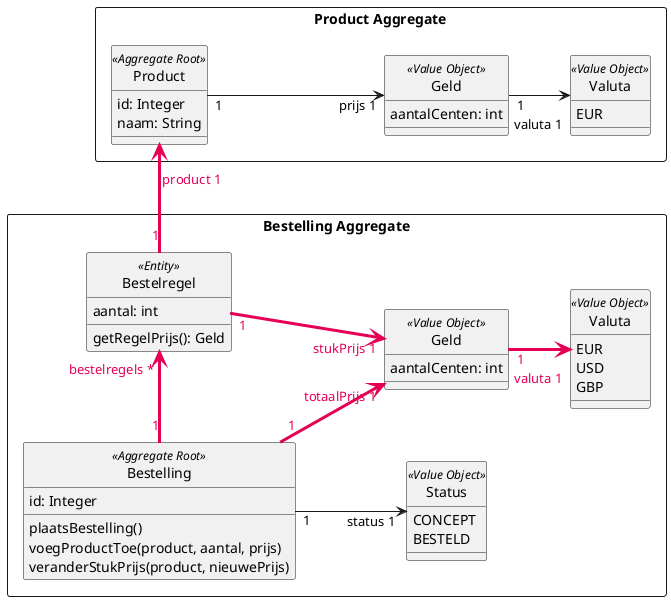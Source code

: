 @startuml
!define han_red e50056



hide circle

left to right direction
'skinparam linetype ortho
'skinparam linetype polyline

rectangle "Bestelling Aggregate" {

    class Bestelling <<Aggregate Root>> {
        id: Integer
        plaatsBestelling()
        voegProductToe(product, aantal, prijs)
        veranderStukPrijs(product, nieuwePrijs)
    }

    class Bestelregel <<Entity>> {
        aantal: int
        getRegelPrijs(): Geld
    }

    class Status <<Value Object>> {
        CONCEPT
        BESTELD
    }

    class "Geld" as g1 <<Value Object>>{
        aantalCenten: int
    }

    class "Valuta" as v1 <<Value Object>>{
        EUR
        USD
        GBP
    }
}

rectangle "Product Aggregate" {
    class Product <<Aggregate Root>> {
      id: Integer
      naam: String
    }

    class "Geld" as g2 <<Value Object>>{
        aantalCenten: int
    }

    class "Valuta" as v2 <<Value Object>>{
        EUR
    }
}


Bestelling "1" -r[#han_red,thickness=3]-> "bestelregels *" Bestelregel #text:han_red; : "\n\n"
Bestelling "1" --> "status 1 "Status: "\t"
Bestelling "1" -[#han_red,thickness=3]-> "totaalPrijs 1" g1 #text:han_red;
g1 "1" -[#han_red,thickness=3]-> "\n valuta 1" v1 #text:han_red;

Bestelregel "1" -l[#han_red,thickness=3]-> "\nproduct 1" Product #text:han_red;: "\n\n\n"
Bestelregel "1" -[#han_red,thickness=3]-> "stukPrijs 1" g1 #text:han_red;


Product "1" --> "prijs 1" g2
g2 "1" --> "\n valuta 1" v2



@enduml
